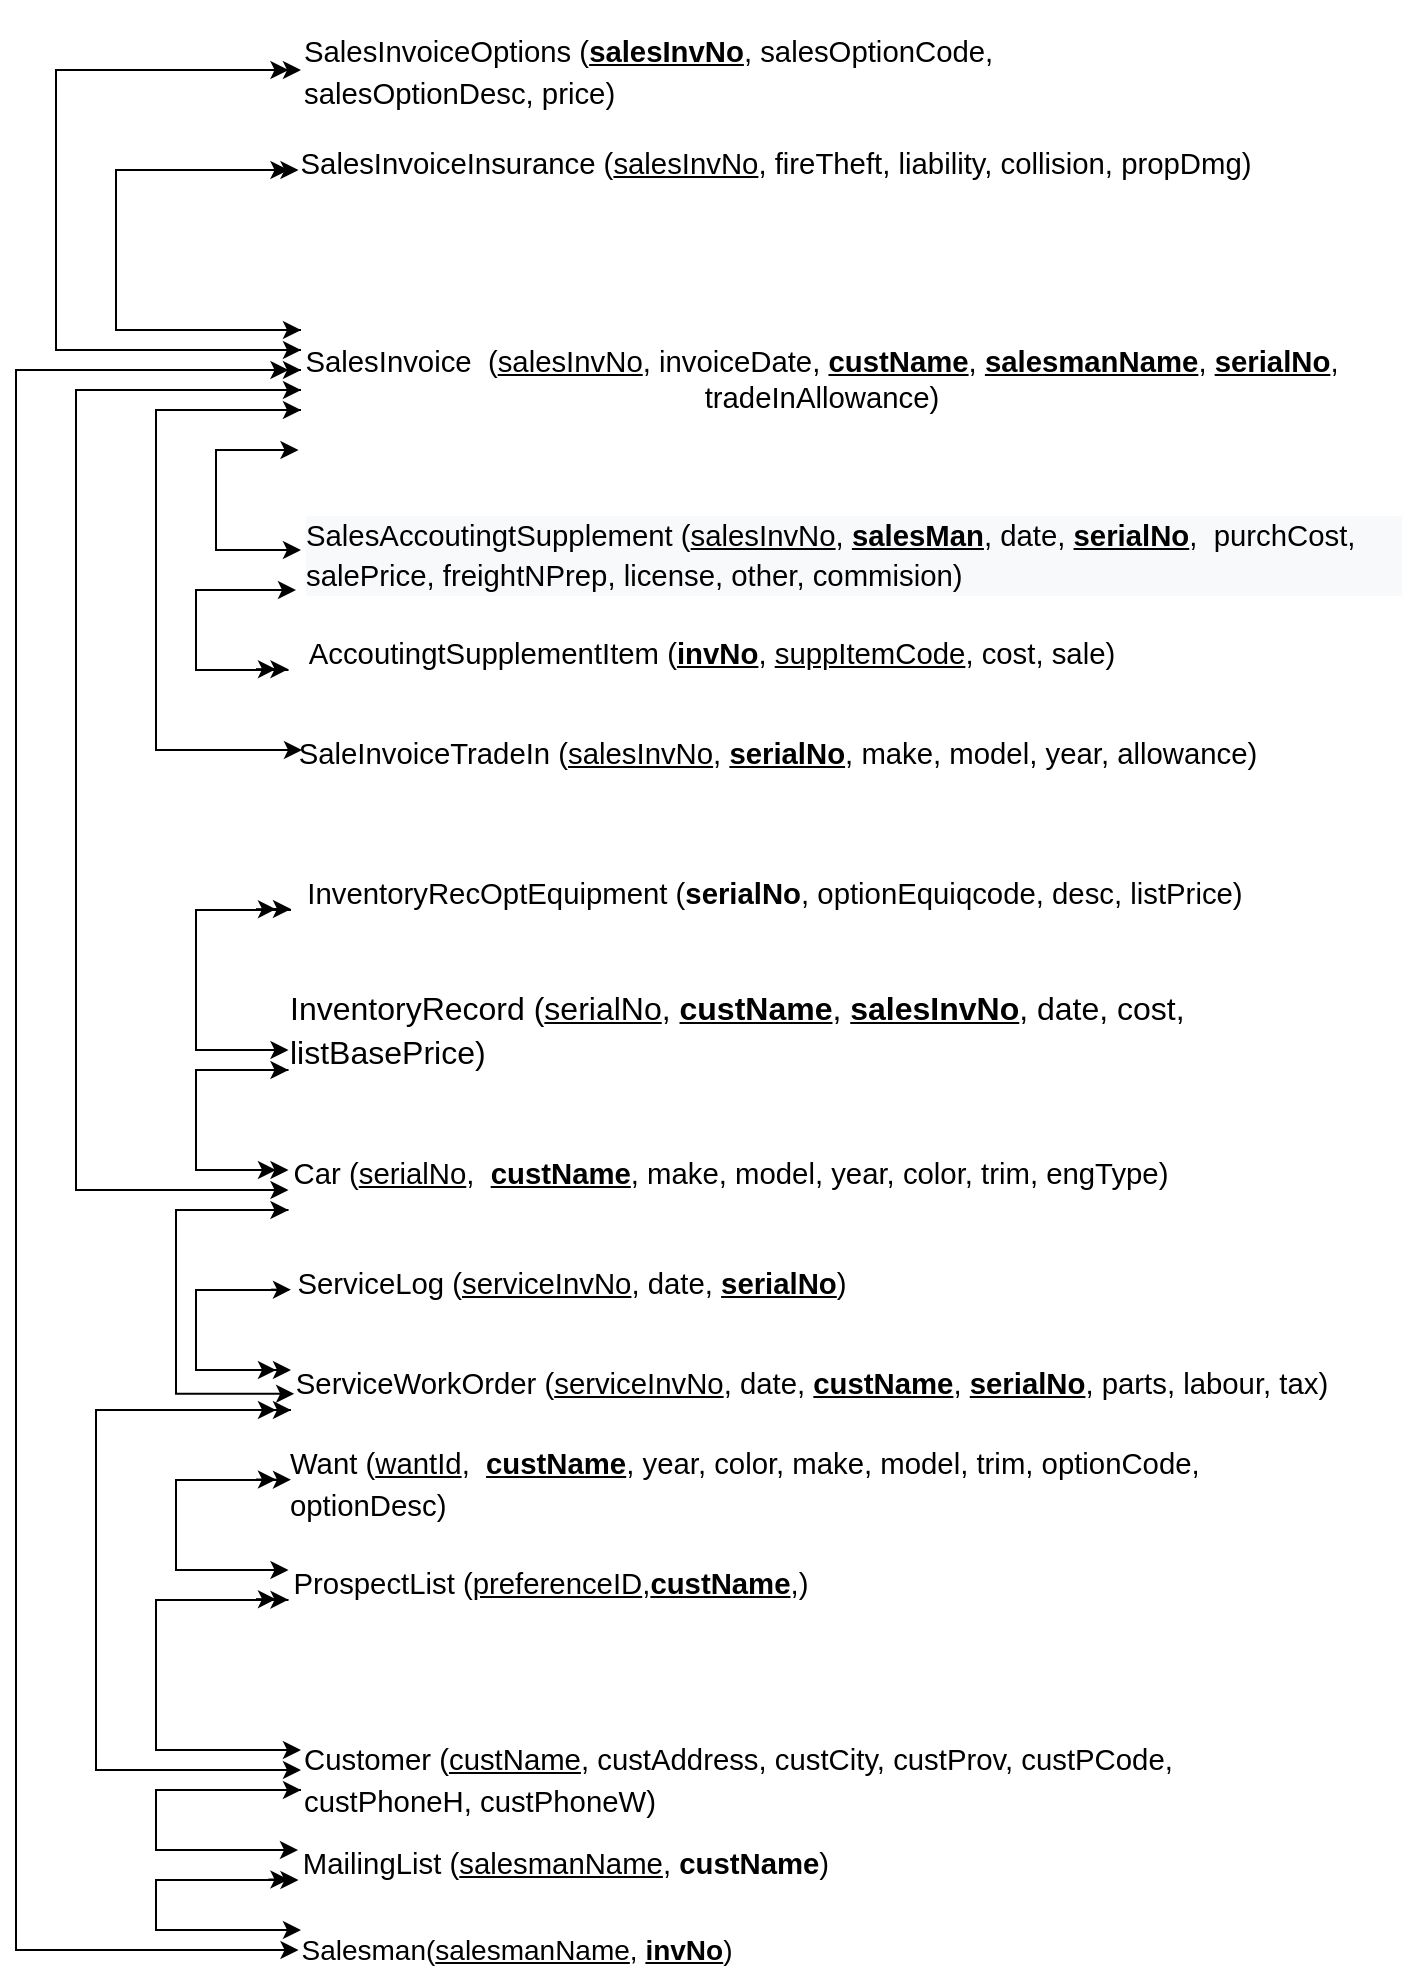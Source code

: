 <mxfile version="14.0.1" type="github">
  <diagram id="cpgGfN65SDcUuJHPmJmD" name="Page-1">
    <mxGraphModel dx="3454" dy="2891" grid="1" gridSize="10" guides="1" tooltips="1" connect="1" arrows="1" fold="1" page="1" pageScale="1" pageWidth="850" pageHeight="1100" math="0" shadow="0">
      <root>
        <mxCell id="0" />
        <mxCell id="1" parent="0" />
        <mxCell id="DtbDbrRALWj-mJ8N14jn-14" style="edgeStyle=orthogonalEdgeStyle;rounded=0;orthogonalLoop=1;jettySize=auto;html=1;entryX=0.003;entryY=0.397;entryDx=0;entryDy=0;entryPerimeter=0;" edge="1" parent="1" source="Bute2PtF-87hg-K_BfrG-1" target="uWfIgpHhgvvb1_PHxDeI-20">
          <mxGeometry relative="1" as="geometry">
            <mxPoint x="233" y="641" as="targetPoint" />
            <Array as="points">
              <mxPoint x="180" y="550" />
              <mxPoint x="180" y="642" />
            </Array>
          </mxGeometry>
        </mxCell>
        <mxCell id="Bute2PtF-87hg-K_BfrG-1" value="&lt;span id=&quot;docs-internal-guid-6ab7e09c-7fff-3b22-0e35-2b165f5e0c1f&quot;&gt;&lt;p dir=&quot;ltr&quot; style=&quot;line-height: 1.38 ; margin-top: 12pt ; margin-bottom: 12pt&quot;&gt;&lt;span style=&quot;font-size: 11pt ; font-family: &amp;#34;arial&amp;#34; ; background-color: transparent ; vertical-align: baseline&quot;&gt;Car (&lt;/span&gt;&lt;span style=&quot;font-size: 11pt ; font-family: &amp;#34;arial&amp;#34; ; background-color: transparent ; vertical-align: baseline&quot;&gt;&lt;u&gt;serialNo&lt;/u&gt;&lt;/span&gt;&lt;span style=&quot;font-size: 11pt ; font-family: &amp;#34;arial&amp;#34; ; background-color: transparent ; vertical-align: baseline&quot;&gt;,&amp;nbsp; &lt;b&gt;&lt;u&gt;custName&lt;/u&gt;&lt;/b&gt;, make, model, year, color, trim, engType)&lt;/span&gt;&lt;/p&gt;&lt;div&gt;&lt;span style=&quot;font-size: 11pt ; font-family: &amp;#34;arial&amp;#34; ; background-color: transparent ; vertical-align: baseline&quot;&gt;&lt;br&gt;&lt;/span&gt;&lt;/div&gt;&lt;/span&gt;" style="text;html=1;strokeColor=none;fillColor=none;align=center;verticalAlign=middle;whiteSpace=wrap;rounded=0;" parent="1" vertex="1">
          <mxGeometry x="236.25" y="520" width="442.5" height="40" as="geometry" />
        </mxCell>
        <mxCell id="Bute2PtF-87hg-K_BfrG-2" value="&lt;span id=&quot;docs-internal-guid-f85bfaa0-7fff-9a6b-ba9b-2f663f60cca4&quot; style=&quot;text-align: left ; font-size: 13px&quot;&gt;&lt;p dir=&quot;ltr&quot; style=&quot;line-height: 1.38 ; margin-top: 12pt ; margin-bottom: 12pt&quot;&gt;&lt;span style=&quot;font-size: 11pt ; font-family: &amp;#34;arial&amp;#34; ; background-color: transparent ; vertical-align: baseline&quot;&gt;MailingList (&lt;/span&gt;&lt;span style=&quot;font-size: 11pt ; font-family: &amp;#34;arial&amp;#34; ; background-color: transparent ; vertical-align: baseline&quot;&gt;&lt;u&gt;salesmanName&lt;/u&gt;&lt;/span&gt;&lt;span style=&quot;font-size: 11pt ; font-family: &amp;#34;arial&amp;#34; ; background-color: transparent ; vertical-align: baseline&quot;&gt;,&amp;nbsp;&lt;/span&gt;&lt;span style=&quot;font-size: 11pt ; font-family: &amp;#34;arial&amp;#34; ; background-color: transparent ; font-weight: 700 ; vertical-align: baseline&quot;&gt;custName&lt;/span&gt;&lt;span style=&quot;font-size: 11pt ; font-family: &amp;#34;arial&amp;#34; ; background-color: transparent ; vertical-align: baseline&quot;&gt;)&lt;/span&gt;&lt;/p&gt;&lt;div&gt;&lt;span style=&quot;font-size: 11pt ; font-family: &amp;#34;arial&amp;#34; ; background-color: transparent ; vertical-align: baseline&quot;&gt;&lt;br&gt;&lt;/span&gt;&lt;/div&gt;&lt;/span&gt;" style="text;html=1;strokeColor=none;fillColor=none;align=center;verticalAlign=middle;whiteSpace=wrap;rounded=0;" parent="1" vertex="1">
          <mxGeometry x="241.25" y="870" width="267.5" height="30" as="geometry" />
        </mxCell>
        <mxCell id="DtbDbrRALWj-mJ8N14jn-17" style="edgeStyle=orthogonalEdgeStyle;rounded=0;orthogonalLoop=1;jettySize=auto;html=1;" edge="1" parent="1" source="Bute2PtF-87hg-K_BfrG-6">
          <mxGeometry relative="1" as="geometry">
            <mxPoint x="241" y="870" as="targetPoint" />
            <mxPoint x="241" y="850" as="sourcePoint" />
            <Array as="points">
              <mxPoint x="170" y="840" />
              <mxPoint x="170" y="870" />
              <mxPoint x="241" y="870" />
            </Array>
          </mxGeometry>
        </mxCell>
        <mxCell id="Bute2PtF-87hg-K_BfrG-6" value="&lt;span id=&quot;docs-internal-guid-f85bfaa0-7fff-9a6b-ba9b-2f663f60cca4&quot; style=&quot;text-align: left ; font-size: 13px&quot;&gt;&lt;p dir=&quot;ltr&quot; style=&quot;line-height: 1.38 ; margin-top: 12pt ; margin-bottom: 12pt&quot;&gt;&lt;span style=&quot;font-size: 11pt ; font-family: &amp;#34;arial&amp;#34; ; background-color: transparent ; vertical-align: baseline&quot;&gt;Customer (&lt;/span&gt;&lt;span style=&quot;font-size: 11pt ; font-family: &amp;#34;arial&amp;#34; ; background-color: transparent ; vertical-align: baseline&quot;&gt;&lt;u&gt;custName&lt;/u&gt;&lt;/span&gt;&lt;span style=&quot;font-size: 11pt ; font-family: &amp;#34;arial&amp;#34; ; background-color: transparent ; vertical-align: baseline&quot;&gt;, custAddress, custCity, custProv, custPCode, custPhoneH, custPhoneW)&lt;/span&gt;&lt;/p&gt;&lt;span id=&quot;docs-internal-guid-f85bfaa0-7fff-9a6b-ba9b-2f663f60cca4&quot;&gt;&lt;/span&gt;&lt;/span&gt;" style="text;html=1;strokeColor=none;fillColor=none;align=center;verticalAlign=middle;whiteSpace=wrap;rounded=0;" parent="1" vertex="1">
          <mxGeometry x="242.5" y="820" width="465" height="30" as="geometry" />
        </mxCell>
        <mxCell id="DtbDbrRALWj-mJ8N14jn-18" style="edgeStyle=orthogonalEdgeStyle;rounded=0;orthogonalLoop=1;jettySize=auto;html=1;entryX=0;entryY=0;entryDx=0;entryDy=0;" edge="1" parent="1" source="Bute2PtF-87hg-K_BfrG-7" target="Bute2PtF-87hg-K_BfrG-6">
          <mxGeometry relative="1" as="geometry">
            <mxPoint x="236" y="820" as="targetPoint" />
            <Array as="points">
              <mxPoint x="170" y="745" />
              <mxPoint x="170" y="820" />
            </Array>
          </mxGeometry>
        </mxCell>
        <mxCell id="Bute2PtF-87hg-K_BfrG-7" value="&lt;span id=&quot;docs-internal-guid-f85bfaa0-7fff-9a6b-ba9b-2f663f60cca4&quot; style=&quot;text-align: left ; font-size: 13px&quot;&gt;&lt;p dir=&quot;ltr&quot; style=&quot;line-height: 1.38 ; margin-top: 12pt ; margin-bottom: 12pt&quot;&gt;&lt;span style=&quot;background-color: transparent ; font-size: 11pt ; font-family: &amp;#34;arial&amp;#34; ; vertical-align: baseline&quot;&gt;ProspectList (&lt;u&gt;preferenceID&lt;/u&gt;,&lt;/span&gt;&lt;span style=&quot;background-color: transparent ; font-size: 11pt ; font-family: &amp;#34;arial&amp;#34; ; vertical-align: baseline&quot;&gt;&lt;b&gt;&lt;u&gt;custName&lt;/u&gt;&lt;/b&gt;&lt;/span&gt;&lt;span style=&quot;background-color: transparent ; font-size: 11pt ; font-family: &amp;#34;arial&amp;#34; ; vertical-align: baseline&quot;&gt;,&lt;/span&gt;&lt;span style=&quot;background-color: transparent ; font-size: 11pt ; font-family: &amp;#34;arial&amp;#34; ; vertical-align: baseline&quot;&gt;)&lt;/span&gt;&lt;br&gt;&lt;/p&gt;&lt;div&gt;&lt;span style=&quot;background-color: transparent ; font-size: 11pt ; font-family: &amp;#34;arial&amp;#34; ; vertical-align: baseline&quot;&gt;&lt;br&gt;&lt;/span&gt;&lt;/div&gt;&lt;/span&gt;" style="text;html=1;strokeColor=none;fillColor=none;align=center;verticalAlign=middle;whiteSpace=wrap;rounded=0;" parent="1" vertex="1">
          <mxGeometry x="236.25" y="730" width="262.5" height="30" as="geometry" />
        </mxCell>
        <mxCell id="DtbDbrRALWj-mJ8N14jn-12" style="edgeStyle=orthogonalEdgeStyle;rounded=0;orthogonalLoop=1;jettySize=auto;html=1;entryX=0;entryY=0.25;entryDx=0;entryDy=0;" edge="1" parent="1" source="Bute2PtF-87hg-K_BfrG-17" target="Bute2PtF-87hg-K_BfrG-1">
          <mxGeometry relative="1" as="geometry">
            <mxPoint x="190" y="530" as="targetPoint" />
            <Array as="points">
              <mxPoint x="190" y="480" />
              <mxPoint x="190" y="530" />
            </Array>
          </mxGeometry>
        </mxCell>
        <mxCell id="Bute2PtF-87hg-K_BfrG-17" value="&lt;span id=&quot;docs-internal-guid-f85bfaa0-7fff-9a6b-ba9b-2f663f60cca4&quot; style=&quot;text-align: left ; font-size: 16px&quot;&gt;&lt;p dir=&quot;ltr&quot; style=&quot;line-height: 1.38 ; margin-top: 12pt ; margin-bottom: 12pt&quot;&gt;&lt;span style=&quot;font-family: &amp;#34;arial&amp;#34; ; background-color: transparent ; vertical-align: baseline&quot;&gt;InventoryRecord (&lt;/span&gt;&lt;span style=&quot;font-family: &amp;#34;arial&amp;#34; ; background-color: transparent ; vertical-align: baseline&quot;&gt;&lt;u&gt;serialNo&lt;/u&gt;&lt;/span&gt;&lt;span style=&quot;font-family: &amp;#34;arial&amp;#34; ; background-color: transparent ; vertical-align: baseline&quot;&gt;,&amp;nbsp;&lt;/span&gt;&lt;span style=&quot;font-family: &amp;#34;arial&amp;#34; ; background-color: transparent ; vertical-align: baseline&quot;&gt;&lt;u&gt;&lt;b&gt;custName&lt;/b&gt;&lt;/u&gt;&lt;/span&gt;&lt;span style=&quot;font-family: &amp;#34;arial&amp;#34; ; background-color: transparent ; vertical-align: baseline&quot;&gt;,&amp;nbsp;&lt;/span&gt;&lt;span style=&quot;font-family: &amp;#34;arial&amp;#34; ; background-color: transparent ; vertical-align: baseline&quot;&gt;&lt;u&gt;&lt;b&gt;salesInvNo&lt;/b&gt;&lt;/u&gt;&lt;/span&gt;&lt;span style=&quot;font-family: &amp;#34;arial&amp;#34; ; background-color: transparent ; vertical-align: baseline&quot;&gt;, date, cost, listBasePrice)&lt;/span&gt;&lt;/p&gt;&lt;div&gt;&lt;span style=&quot;font-family: &amp;#34;arial&amp;#34; ; background-color: transparent ; vertical-align: baseline&quot;&gt;&lt;br&gt;&lt;/span&gt;&lt;/div&gt;&lt;/span&gt;" style="text;html=1;strokeColor=none;fillColor=none;align=center;verticalAlign=middle;whiteSpace=wrap;rounded=0;" parent="1" vertex="1">
          <mxGeometry x="236.25" y="450" width="470" height="40" as="geometry" />
        </mxCell>
        <mxCell id="Bute2PtF-87hg-K_BfrG-19" value="&lt;span id=&quot;docs-internal-guid-f85bfaa0-7fff-9a6b-ba9b-2f663f60cca4&quot; style=&quot;text-align: left ; font-size: 13px&quot;&gt;&lt;p dir=&quot;ltr&quot; style=&quot;line-height: 1.38 ; margin-top: 12pt ; margin-bottom: 12pt&quot;&gt;&lt;span style=&quot;font-size: 11pt ; font-family: &amp;#34;arial&amp;#34; ; background-color: transparent ; vertical-align: baseline&quot;&gt;SalesInvoiceOptions (&lt;/span&gt;&lt;span style=&quot;font-size: 11pt ; font-family: &amp;#34;arial&amp;#34; ; background-color: transparent ; vertical-align: baseline&quot;&gt;&lt;b&gt;&lt;u&gt;salesInvNo&lt;/u&gt;&lt;/b&gt;&lt;/span&gt;&lt;span style=&quot;font-size: 11pt ; font-family: &amp;#34;arial&amp;#34; ; background-color: transparent ; vertical-align: baseline&quot;&gt;, salesOptionCode, salesOptionDesc, price)&lt;/span&gt;&lt;/p&gt;&lt;div&gt;&lt;span style=&quot;font-size: 11pt ; font-family: &amp;#34;arial&amp;#34; ; background-color: transparent ; vertical-align: baseline&quot;&gt;&lt;br&gt;&lt;/span&gt;&lt;/div&gt;&lt;/span&gt;" style="text;html=1;strokeColor=none;fillColor=none;align=center;verticalAlign=middle;whiteSpace=wrap;rounded=0;" parent="1" vertex="1">
          <mxGeometry x="242.5" y="-30" width="347.5" height="40" as="geometry" />
        </mxCell>
        <mxCell id="DtbDbrRALWj-mJ8N14jn-15" style="edgeStyle=orthogonalEdgeStyle;rounded=0;orthogonalLoop=1;jettySize=auto;html=1;entryX=0;entryY=0;entryDx=0;entryDy=0;" edge="1" parent="1" source="uWfIgpHhgvvb1_PHxDeI-2" target="uWfIgpHhgvvb1_PHxDeI-20">
          <mxGeometry relative="1" as="geometry">
            <mxPoint x="230" y="630" as="targetPoint" />
            <Array as="points">
              <mxPoint x="190" y="590" />
              <mxPoint x="190" y="630" />
            </Array>
          </mxGeometry>
        </mxCell>
        <mxCell id="uWfIgpHhgvvb1_PHxDeI-2" value="&lt;span id=&quot;docs-internal-guid-f85bfaa0-7fff-9a6b-ba9b-2f663f60cca4&quot; style=&quot;text-align: left ; font-size: 13px&quot;&gt;&lt;p dir=&quot;ltr&quot; style=&quot;line-height: 1.38 ; margin-top: 12pt ; margin-bottom: 12pt&quot;&gt;&lt;span style=&quot;background-color: transparent ; font-size: 11pt ; font-family: &amp;#34;arial&amp;#34; ; vertical-align: baseline&quot;&gt;ServiceLog (&lt;/span&gt;&lt;span style=&quot;background-color: transparent ; font-size: 11pt ; font-family: &amp;#34;arial&amp;#34; ; vertical-align: baseline&quot;&gt;&lt;u&gt;serviceInvNo&lt;/u&gt;&lt;/span&gt;&lt;span style=&quot;background-color: transparent ; font-size: 11pt ; font-family: &amp;#34;arial&amp;#34; ; vertical-align: baseline&quot;&gt;, date,&amp;nbsp;&lt;/span&gt;&lt;span style=&quot;background-color: transparent ; font-size: 11pt ; font-family: &amp;#34;arial&amp;#34; ; font-weight: 700 ; vertical-align: baseline&quot;&gt;&lt;u&gt;serialNo&lt;/u&gt;&lt;/span&gt;&lt;span style=&quot;background-color: transparent ; font-size: 11pt ; font-family: &amp;#34;arial&amp;#34; ; vertical-align: baseline&quot;&gt;)&lt;/span&gt;&lt;/p&gt;&lt;div&gt;&lt;span style=&quot;background-color: transparent ; font-size: 11pt ; font-family: &amp;#34;arial&amp;#34; ; vertical-align: baseline&quot;&gt;&lt;br&gt;&lt;/span&gt;&lt;/div&gt;&lt;/span&gt;" style="text;html=1;strokeColor=none;fillColor=none;align=center;verticalAlign=middle;whiteSpace=wrap;rounded=0;" parent="1" vertex="1">
          <mxGeometry x="236.25" y="580" width="283.75" height="30" as="geometry" />
        </mxCell>
        <mxCell id="uWfIgpHhgvvb1_PHxDeI-5" value="&lt;span id=&quot;docs-internal-guid-f85bfaa0-7fff-9a6b-ba9b-2f663f60cca4&quot; style=&quot;text-align: left ; font-size: 13px&quot;&gt;&lt;p dir=&quot;ltr&quot; style=&quot;line-height: 1.38 ; margin-top: 12pt ; margin-bottom: 12pt&quot;&gt;&lt;span style=&quot;font-size: 11pt ; font-family: &amp;#34;arial&amp;#34; ; background-color: transparent ; vertical-align: baseline&quot;&gt;SalesInvoiceInsurance (&lt;/span&gt;&lt;span style=&quot;font-size: 11pt ; font-family: &amp;#34;arial&amp;#34; ; background-color: transparent ; vertical-align: baseline&quot;&gt;&lt;u&gt;salesInvNo&lt;/u&gt;&lt;/span&gt;&lt;span style=&quot;font-size: 11pt ; font-family: &amp;#34;arial&amp;#34; ; background-color: transparent ; vertical-align: baseline&quot;&gt;, fireTheft, liability, collision, propDmg)&lt;/span&gt;&lt;/p&gt;&lt;div&gt;&lt;span style=&quot;font-size: 11pt ; font-family: &amp;#34;arial&amp;#34; ; background-color: transparent ; vertical-align: baseline&quot;&gt;&lt;br&gt;&lt;/span&gt;&lt;/div&gt;&lt;/span&gt;" style="text;html=1;strokeColor=none;fillColor=none;align=center;verticalAlign=middle;whiteSpace=wrap;rounded=0;" parent="1" vertex="1">
          <mxGeometry x="241.25" y="20" width="477.5" height="30" as="geometry" />
        </mxCell>
        <mxCell id="uWfIgpHhgvvb1_PHxDeI-8" value="&lt;span id=&quot;docs-internal-guid-f85bfaa0-7fff-9a6b-ba9b-2f663f60cca4&quot; style=&quot;text-align: left ; font-size: 13px&quot;&gt;&lt;p dir=&quot;ltr&quot; style=&quot;line-height: 1.38 ; margin-top: 12pt ; margin-bottom: 12pt&quot;&gt;&lt;span style=&quot;font-size: 11pt ; font-family: &amp;#34;arial&amp;#34; ; background-color: transparent ; vertical-align: baseline&quot;&gt;SaleInvoiceTradeIn (&lt;/span&gt;&lt;span style=&quot;font-size: 11pt ; font-family: &amp;#34;arial&amp;#34; ; background-color: transparent ; vertical-align: baseline&quot;&gt;&lt;u&gt;salesInvNo&lt;/u&gt;&lt;/span&gt;&lt;span style=&quot;font-size: 11pt ; font-family: &amp;#34;arial&amp;#34; ; background-color: transparent ; vertical-align: baseline&quot;&gt;,&amp;nbsp;&lt;/span&gt;&lt;span style=&quot;font-size: 11pt ; font-family: &amp;#34;arial&amp;#34; ; background-color: transparent ; font-weight: 700 ; vertical-align: baseline&quot;&gt;&lt;u&gt;serialNo&lt;/u&gt;&lt;/span&gt;&lt;span style=&quot;font-size: 11pt ; font-family: &amp;#34;arial&amp;#34; ; background-color: transparent ; vertical-align: baseline&quot;&gt;, make, model, year, allowance)&lt;/span&gt;&lt;/p&gt;&lt;div&gt;&lt;span style=&quot;font-size: 11pt ; font-family: &amp;#34;arial&amp;#34; ; background-color: transparent ; vertical-align: baseline&quot;&gt;&lt;br&gt;&lt;/span&gt;&lt;/div&gt;&lt;/span&gt;" style="text;html=1;strokeColor=none;fillColor=none;align=center;verticalAlign=middle;whiteSpace=wrap;rounded=0;" parent="1" vertex="1">
          <mxGeometry x="236.25" y="310" width="490" height="40" as="geometry" />
        </mxCell>
        <mxCell id="uWfIgpHhgvvb1_PHxDeI-11" value="&lt;span id=&quot;docs-internal-guid-f85bfaa0-7fff-9a6b-ba9b-2f663f60cca4&quot; style=&quot;text-align: left ; font-size: 13px&quot;&gt;&lt;p dir=&quot;ltr&quot; style=&quot;line-height: 1.38 ; margin-top: 12pt ; margin-bottom: 12pt&quot;&gt;&lt;br&gt;&lt;/p&gt;&lt;/span&gt;" style="text;html=1;strokeColor=none;fillColor=none;align=center;verticalAlign=middle;whiteSpace=wrap;rounded=0;" parent="1" vertex="1">
          <mxGeometry x="250" y="300" width="495" height="40" as="geometry" />
        </mxCell>
        <mxCell id="DtbDbrRALWj-mJ8N14jn-3" style="edgeStyle=orthogonalEdgeStyle;rounded=0;orthogonalLoop=1;jettySize=auto;html=1;entryX=0;entryY=0.25;entryDx=0;entryDy=0;" edge="1" parent="1" source="uWfIgpHhgvvb1_PHxDeI-15" target="Bute2PtF-87hg-K_BfrG-19">
          <mxGeometry relative="1" as="geometry">
            <mxPoint x="140.0" y="40" as="targetPoint" />
            <Array as="points">
              <mxPoint x="120" y="120" />
              <mxPoint x="120" y="-20" />
            </Array>
          </mxGeometry>
        </mxCell>
        <mxCell id="DtbDbrRALWj-mJ8N14jn-4" style="edgeStyle=orthogonalEdgeStyle;rounded=0;orthogonalLoop=1;jettySize=auto;html=1;" edge="1" parent="1" source="uWfIgpHhgvvb1_PHxDeI-15" target="uWfIgpHhgvvb1_PHxDeI-5">
          <mxGeometry relative="1" as="geometry">
            <mxPoint x="230" y="30" as="targetPoint" />
            <Array as="points">
              <mxPoint x="150" y="110" />
              <mxPoint x="150" y="30" />
            </Array>
          </mxGeometry>
        </mxCell>
        <mxCell id="DtbDbrRALWj-mJ8N14jn-7" style="edgeStyle=orthogonalEdgeStyle;rounded=0;orthogonalLoop=1;jettySize=auto;html=1;" edge="1" parent="1" source="uWfIgpHhgvvb1_PHxDeI-15">
          <mxGeometry relative="1" as="geometry">
            <mxPoint x="243" y="320" as="targetPoint" />
            <Array as="points">
              <mxPoint x="170" y="150" />
              <mxPoint x="170" y="320" />
            </Array>
          </mxGeometry>
        </mxCell>
        <mxCell id="DtbDbrRALWj-mJ8N14jn-8" style="edgeStyle=orthogonalEdgeStyle;rounded=0;orthogonalLoop=1;jettySize=auto;html=1;entryX=0;entryY=0.5;entryDx=0;entryDy=0;" edge="1" parent="1" source="uWfIgpHhgvvb1_PHxDeI-15" target="DtbDbrRALWj-mJ8N14jn-1">
          <mxGeometry relative="1" as="geometry">
            <mxPoint x="120" y="933.333" as="targetPoint" />
            <Array as="points">
              <mxPoint x="100" y="130" />
              <mxPoint x="100" y="920" />
            </Array>
          </mxGeometry>
        </mxCell>
        <mxCell id="DtbDbrRALWj-mJ8N14jn-13" style="edgeStyle=orthogonalEdgeStyle;rounded=0;orthogonalLoop=1;jettySize=auto;html=1;entryX=0;entryY=0.5;entryDx=0;entryDy=0;" edge="1" parent="1" source="uWfIgpHhgvvb1_PHxDeI-15" target="Bute2PtF-87hg-K_BfrG-1">
          <mxGeometry relative="1" as="geometry">
            <mxPoint x="230" y="540" as="targetPoint" />
            <Array as="points">
              <mxPoint x="130" y="140" />
              <mxPoint x="130" y="540" />
            </Array>
          </mxGeometry>
        </mxCell>
        <mxCell id="DtbDbrRALWj-mJ8N14jn-30" style="edgeStyle=orthogonalEdgeStyle;rounded=0;orthogonalLoop=1;jettySize=auto;html=1;entryX=0;entryY=1;entryDx=0;entryDy=0;" edge="1" parent="1" target="DtbDbrRALWj-mJ8N14jn-27">
          <mxGeometry relative="1" as="geometry">
            <mxPoint x="210" y="220.0" as="targetPoint" />
            <mxPoint x="240" y="170" as="sourcePoint" />
            <Array as="points">
              <mxPoint x="200" y="170" />
              <mxPoint x="200" y="220" />
            </Array>
          </mxGeometry>
        </mxCell>
        <mxCell id="uWfIgpHhgvvb1_PHxDeI-15" value="&lt;span style=&quot;text-align: left ; background-color: transparent ; font-size: 11pt ; font-family: &amp;#34;arial&amp;#34; ; vertical-align: baseline&quot;&gt;SalesInvoice&amp;nbsp; (&lt;/span&gt;&lt;span style=&quot;text-align: left ; background-color: transparent ; font-size: 11pt ; font-family: &amp;#34;arial&amp;#34; ; vertical-align: baseline&quot;&gt;&lt;u&gt;salesInvNo&lt;/u&gt;&lt;/span&gt;&lt;span style=&quot;text-align: left ; background-color: transparent ; font-size: 11pt ; font-family: &amp;#34;arial&amp;#34; ; vertical-align: baseline&quot;&gt;, invoiceDate,&amp;nbsp;&lt;/span&gt;&lt;span style=&quot;text-align: left ; background-color: transparent ; font-size: 11pt ; font-family: &amp;#34;arial&amp;#34; ; font-weight: 700 ; vertical-align: baseline&quot;&gt;&lt;u&gt;custName&lt;/u&gt;&lt;/span&gt;&lt;span style=&quot;text-align: left ; background-color: transparent ; font-size: 11pt ; font-family: &amp;#34;arial&amp;#34; ; vertical-align: baseline&quot;&gt;,&amp;nbsp;&lt;/span&gt;&lt;span style=&quot;text-align: left ; background-color: transparent ; font-size: 11pt ; font-family: &amp;#34;arial&amp;#34; ; font-weight: 700 ; vertical-align: baseline&quot;&gt;&lt;u&gt;salesmanName&lt;/u&gt;&lt;/span&gt;&lt;span style=&quot;text-align: left ; background-color: transparent ; font-size: 11pt ; font-family: &amp;#34;arial&amp;#34; ; vertical-align: baseline&quot;&gt;,&amp;nbsp;&lt;/span&gt;&lt;span style=&quot;text-align: left ; background-color: transparent ; font-size: 11pt ; font-family: &amp;#34;arial&amp;#34; ; font-weight: 700 ; vertical-align: baseline&quot;&gt;&lt;u&gt;serialNo&lt;/u&gt;&lt;/span&gt;&lt;span style=&quot;text-align: left ; background-color: transparent ; font-size: 11pt ; font-family: &amp;#34;arial&amp;#34; ; vertical-align: baseline&quot;&gt;, tradeInAllowance)&lt;/span&gt;" style="text;html=1;strokeColor=none;fillColor=none;align=center;verticalAlign=middle;whiteSpace=wrap;rounded=0;" parent="1" vertex="1">
          <mxGeometry x="242.5" y="110" width="520" height="50" as="geometry" />
        </mxCell>
        <mxCell id="DtbDbrRALWj-mJ8N14jn-16" style="edgeStyle=orthogonalEdgeStyle;rounded=0;orthogonalLoop=1;jettySize=auto;html=1;" edge="1" parent="1" source="uWfIgpHhgvvb1_PHxDeI-20" target="Bute2PtF-87hg-K_BfrG-6">
          <mxGeometry relative="1" as="geometry">
            <mxPoint x="150" y="830" as="targetPoint" />
            <Array as="points">
              <mxPoint x="140" y="650" />
              <mxPoint x="140" y="830" />
            </Array>
          </mxGeometry>
        </mxCell>
        <mxCell id="uWfIgpHhgvvb1_PHxDeI-20" value="&lt;span id=&quot;docs-internal-guid-f85bfaa0-7fff-9a6b-ba9b-2f663f60cca4&quot; style=&quot;text-align: left ; font-size: 13px&quot;&gt;&lt;p dir=&quot;ltr&quot; style=&quot;line-height: 1.38 ; margin-top: 12pt ; margin-bottom: 12pt&quot;&gt;&lt;span style=&quot;font-size: 11pt ; font-family: &amp;#34;arial&amp;#34; ; background-color: transparent ; vertical-align: baseline&quot;&gt;ServiceWorkOrder (&lt;/span&gt;&lt;span style=&quot;font-size: 11pt ; font-family: &amp;#34;arial&amp;#34; ; background-color: transparent ; vertical-align: baseline&quot;&gt;&lt;u&gt;serviceInvNo&lt;/u&gt;&lt;/span&gt;&lt;span style=&quot;font-size: 11pt ; font-family: &amp;#34;arial&amp;#34; ; background-color: transparent ; vertical-align: baseline&quot;&gt;, date,&amp;nbsp;&lt;/span&gt;&lt;span style=&quot;font-size: 11pt ; font-family: &amp;#34;arial&amp;#34; ; background-color: transparent ; font-weight: 700 ; vertical-align: baseline&quot;&gt;&lt;u&gt;custName&lt;/u&gt;&lt;/span&gt;&lt;span style=&quot;font-size: 11pt ; font-family: &amp;#34;arial&amp;#34; ; background-color: transparent ; vertical-align: baseline&quot;&gt;,&amp;nbsp;&lt;/span&gt;&lt;span style=&quot;font-size: 11pt ; font-family: &amp;#34;arial&amp;#34; ; background-color: transparent ; font-weight: 700 ; vertical-align: baseline&quot;&gt;&lt;u&gt;serialNo&lt;/u&gt;&lt;/span&gt;&lt;span style=&quot;font-size: 11pt ; font-family: &amp;#34;arial&amp;#34; ; background-color: transparent ; vertical-align: baseline&quot;&gt;, parts, labour, tax)&lt;/span&gt;&lt;/p&gt;&lt;div&gt;&lt;span style=&quot;font-size: 11pt ; font-family: &amp;#34;arial&amp;#34; ; background-color: transparent ; vertical-align: baseline&quot;&gt;&lt;br&gt;&lt;/span&gt;&lt;/div&gt;&lt;/span&gt;" style="text;html=1;strokeColor=none;fillColor=none;align=center;verticalAlign=middle;whiteSpace=wrap;rounded=0;" parent="1" vertex="1">
          <mxGeometry x="237.5" y="630" width="520" height="30" as="geometry" />
        </mxCell>
        <mxCell id="DtbDbrRALWj-mJ8N14jn-19" style="edgeStyle=orthogonalEdgeStyle;rounded=0;orthogonalLoop=1;jettySize=auto;html=1;entryX=0;entryY=0;entryDx=0;entryDy=0;" edge="1" parent="1" source="uWfIgpHhgvvb1_PHxDeI-48" target="Bute2PtF-87hg-K_BfrG-7">
          <mxGeometry relative="1" as="geometry">
            <mxPoint x="190" y="740" as="targetPoint" />
            <Array as="points">
              <mxPoint x="180" y="685" />
              <mxPoint x="180" y="730" />
            </Array>
          </mxGeometry>
        </mxCell>
        <mxCell id="uWfIgpHhgvvb1_PHxDeI-48" value="&lt;span id=&quot;docs-internal-guid-f85bfaa0-7fff-9a6b-ba9b-2f663f60cca4&quot; style=&quot;text-align: left ; font-size: 13px&quot;&gt;&lt;p dir=&quot;ltr&quot; style=&quot;line-height: 1.38 ; margin-top: 12pt ; margin-bottom: 12pt&quot;&gt;&lt;span style=&quot;font-size: 11pt ; font-family: &amp;#34;arial&amp;#34; ; background-color: transparent ; vertical-align: baseline&quot;&gt;Want (&lt;u&gt;wantId&lt;/u&gt;&lt;/span&gt;&lt;span style=&quot;font-size: 11pt ; font-family: &amp;#34;arial&amp;#34; ; background-color: transparent ; vertical-align: baseline&quot;&gt;,&amp;nbsp; &lt;u&gt;&lt;b&gt;custName&lt;/b&gt;&lt;/u&gt;, year, color, make, model, trim, optionCode, optionDesc)&lt;/span&gt;&lt;/p&gt;&lt;div&gt;&lt;br&gt;&lt;/div&gt;&lt;/span&gt;" style="text;html=1;strokeColor=none;fillColor=none;align=center;verticalAlign=middle;whiteSpace=wrap;rounded=0;" parent="1" vertex="1">
          <mxGeometry x="236.25" y="680" width="462.5" height="30" as="geometry" />
        </mxCell>
        <mxCell id="DtbDbrRALWj-mJ8N14jn-41" style="edgeStyle=orthogonalEdgeStyle;rounded=0;orthogonalLoop=1;jettySize=auto;html=1;" edge="1" parent="1" source="eNYuHUuUJ5BOVfInrnfF-1">
          <mxGeometry relative="1" as="geometry">
            <mxPoint x="240" y="240" as="targetPoint" />
            <Array as="points">
              <mxPoint x="190" y="280" />
              <mxPoint x="190" y="240" />
            </Array>
          </mxGeometry>
        </mxCell>
        <mxCell id="eNYuHUuUJ5BOVfInrnfF-1" value="&lt;span id=&quot;docs-internal-guid-f85bfaa0-7fff-9a6b-ba9b-2f663f60cca4&quot; style=&quot;text-align: left ; font-size: 13px&quot;&gt;&lt;p dir=&quot;ltr&quot; style=&quot;line-height: 1.38 ; margin-top: 12pt ; margin-bottom: 12pt&quot;&gt;&lt;span style=&quot;font-size: 11pt ; font-family: &amp;#34;arial&amp;#34; ; background-color: transparent ; vertical-align: baseline&quot;&gt;AccoutingtSupplementItem (&lt;u&gt;&lt;b&gt;invNo&lt;/b&gt;&lt;/u&gt;, &lt;u&gt;suppItemCode&lt;/u&gt;, cost, sale&lt;/span&gt;&lt;span style=&quot;font-size: 11pt ; font-family: &amp;#34;arial&amp;#34; ; background-color: transparent ; vertical-align: baseline&quot;&gt;)&lt;/span&gt;&lt;/p&gt;&lt;div&gt;&lt;span style=&quot;font-size: 11pt ; font-family: &amp;#34;arial&amp;#34; ; background-color: transparent ; vertical-align: baseline&quot;&gt;&lt;br&gt;&lt;/span&gt;&lt;/div&gt;&lt;/span&gt;" style="text;html=1;strokeColor=none;fillColor=none;align=center;verticalAlign=middle;whiteSpace=wrap;rounded=0;" parent="1" vertex="1">
          <mxGeometry x="236.25" y="270" width="423.75" height="20" as="geometry" />
        </mxCell>
        <mxCell id="DtbDbrRALWj-mJ8N14jn-11" style="edgeStyle=orthogonalEdgeStyle;rounded=0;orthogonalLoop=1;jettySize=auto;html=1;entryX=0;entryY=0.5;entryDx=0;entryDy=0;" edge="1" parent="1" source="eNYuHUuUJ5BOVfInrnfF-2" target="Bute2PtF-87hg-K_BfrG-17">
          <mxGeometry relative="1" as="geometry">
            <mxPoint x="200" y="470" as="targetPoint" />
            <Array as="points">
              <mxPoint x="190" y="400" />
              <mxPoint x="190" y="470" />
            </Array>
          </mxGeometry>
        </mxCell>
        <mxCell id="eNYuHUuUJ5BOVfInrnfF-2" value="&lt;span id=&quot;docs-internal-guid-f85bfaa0-7fff-9a6b-ba9b-2f663f60cca4&quot; style=&quot;text-align: left ; font-size: 14.667px&quot;&gt;&lt;p dir=&quot;ltr&quot; style=&quot;line-height: 1.38 ; margin-top: 12pt ; margin-bottom: 12pt&quot;&gt;&lt;font face=&quot;arial&quot;&gt;InventoryRecOptEquipment&lt;/font&gt;&lt;span style=&quot;background-color: transparent ; text-align: center ; font-size: 11pt ; font-family: &amp;#34;arial&amp;#34; ; vertical-align: baseline&quot;&gt;&amp;nbsp;(&lt;/span&gt;&lt;span style=&quot;background-color: transparent ; text-align: center ; font-size: 11pt ; font-family: &amp;#34;arial&amp;#34; ; font-weight: 700 ; vertical-align: baseline&quot;&gt;serialNo&lt;/span&gt;&lt;span style=&quot;background-color: transparent ; text-align: center ; font-size: 11pt ; font-family: &amp;#34;arial&amp;#34; ; vertical-align: baseline&quot;&gt;, &lt;/span&gt;&lt;span style=&quot;background-color: transparent ; text-align: center ; font-size: 11pt ; font-family: &amp;#34;arial&amp;#34; ; vertical-align: baseline&quot;&gt;optionEquiqcode&lt;/span&gt;&lt;span style=&quot;background-color: transparent ; text-align: center ; font-size: 11pt ; font-family: &amp;#34;arial&amp;#34; ; vertical-align: baseline&quot;&gt;, desc, listPrice)&lt;/span&gt;&lt;/p&gt;&lt;div&gt;&lt;span style=&quot;background-color: transparent ; text-align: center ; font-size: 11pt ; font-family: &amp;#34;arial&amp;#34; ; vertical-align: baseline&quot;&gt;&lt;br&gt;&lt;/span&gt;&lt;/div&gt;&lt;/span&gt;" style="text;html=1;strokeColor=none;fillColor=none;align=center;verticalAlign=middle;whiteSpace=wrap;rounded=0;" parent="1" vertex="1">
          <mxGeometry x="237.5" y="380" width="482.5" height="40" as="geometry" />
        </mxCell>
        <mxCell id="DtbDbrRALWj-mJ8N14jn-54" style="edgeStyle=orthogonalEdgeStyle;rounded=0;orthogonalLoop=1;jettySize=auto;html=1;entryX=0;entryY=0.5;entryDx=0;entryDy=0;" edge="1" parent="1" source="DtbDbrRALWj-mJ8N14jn-1" target="Bute2PtF-87hg-K_BfrG-2">
          <mxGeometry relative="1" as="geometry">
            <mxPoint x="190" y="890" as="targetPoint" />
            <Array as="points">
              <mxPoint x="170" y="910" />
              <mxPoint x="170" y="885" />
            </Array>
          </mxGeometry>
        </mxCell>
        <mxCell id="DtbDbrRALWj-mJ8N14jn-1" value="&lt;font style=&quot;font-size: 14px&quot;&gt;Salesman(&lt;u&gt;salesmanName&lt;/u&gt;, &lt;u&gt;&lt;b&gt;invNo&lt;/b&gt;&lt;/u&gt;)&lt;/font&gt;" style="text;html=1;strokeColor=none;fillColor=none;align=center;verticalAlign=middle;whiteSpace=wrap;rounded=0;" vertex="1" parent="1">
          <mxGeometry x="241.25" y="910" width="218.75" height="20" as="geometry" />
        </mxCell>
        <mxCell id="DtbDbrRALWj-mJ8N14jn-20" value="" style="endArrow=classic;html=1;" edge="1" parent="1">
          <mxGeometry width="50" height="50" relative="1" as="geometry">
            <mxPoint x="232.5" y="110" as="sourcePoint" />
            <mxPoint x="242.5" y="110" as="targetPoint" />
          </mxGeometry>
        </mxCell>
        <mxCell id="DtbDbrRALWj-mJ8N14jn-21" value="" style="endArrow=classic;html=1;" edge="1" parent="1">
          <mxGeometry width="50" height="50" relative="1" as="geometry">
            <mxPoint x="232.5" y="140" as="sourcePoint" />
            <mxPoint x="242.5" y="140" as="targetPoint" />
          </mxGeometry>
        </mxCell>
        <mxCell id="DtbDbrRALWj-mJ8N14jn-22" value="" style="endArrow=classic;html=1;" edge="1" parent="1">
          <mxGeometry width="50" height="50" relative="1" as="geometry">
            <mxPoint x="232.5" y="150" as="sourcePoint" />
            <mxPoint x="242.5" y="150" as="targetPoint" />
          </mxGeometry>
        </mxCell>
        <mxCell id="DtbDbrRALWj-mJ8N14jn-24" value="" style="endArrow=classic;html=1;" edge="1" parent="1">
          <mxGeometry width="50" height="50" relative="1" as="geometry">
            <mxPoint x="232.5" y="120" as="sourcePoint" />
            <mxPoint x="242.5" y="120" as="targetPoint" />
          </mxGeometry>
        </mxCell>
        <mxCell id="DtbDbrRALWj-mJ8N14jn-25" value="" style="endArrow=classic;html=1;" edge="1" parent="1">
          <mxGeometry width="50" height="50" relative="1" as="geometry">
            <mxPoint x="227.5" y="399.5" as="sourcePoint" />
            <mxPoint x="237.5" y="399.5" as="targetPoint" />
          </mxGeometry>
        </mxCell>
        <mxCell id="DtbDbrRALWj-mJ8N14jn-27" value="&lt;p dir=&quot;ltr&quot; style=&quot;color: rgb(0 , 0 , 0) ; font-family: &amp;#34;helvetica&amp;#34; ; font-size: 13px ; font-style: normal ; font-weight: 400 ; letter-spacing: normal ; text-align: left ; text-indent: 0px ; text-transform: none ; word-spacing: 0px ; background-color: rgb(248 , 249 , 250) ; line-height: 1.38 ; margin-top: 12pt ; margin-bottom: 12pt&quot;&gt;&lt;span style=&quot;font-size: 11pt ; font-family: &amp;#34;arial&amp;#34; ; background-color: transparent ; vertical-align: baseline&quot;&gt;SalesAccoutingtSupplement (&lt;/span&gt;&lt;span style=&quot;font-size: 11pt ; font-family: &amp;#34;arial&amp;#34; ; background-color: transparent ; vertical-align: baseline&quot;&gt;&lt;u&gt;salesInvNo&lt;/u&gt;&lt;/span&gt;&lt;span style=&quot;font-size: 11pt ; font-family: &amp;#34;arial&amp;#34; ; background-color: transparent ; vertical-align: baseline&quot;&gt;,&lt;span&gt;&amp;nbsp;&lt;/span&gt;&lt;b&gt;&lt;u&gt;salesMan&lt;/u&gt;&lt;/b&gt;, date,&lt;span&gt;&amp;nbsp;&lt;/span&gt;&lt;b&gt;&lt;u&gt;serialNo&lt;/u&gt;&lt;/b&gt;,&amp;nbsp; purchCost, salePrice, freightNPrep, license, other, commision)&lt;/span&gt;&lt;/p&gt;" style="text;whiteSpace=wrap;html=1;" vertex="1" parent="1">
          <mxGeometry x="242.5" y="180" width="550" height="40" as="geometry" />
        </mxCell>
        <mxCell id="DtbDbrRALWj-mJ8N14jn-31" value="" style="endArrow=classic;html=1;" edge="1" parent="1">
          <mxGeometry width="50" height="50" relative="1" as="geometry">
            <mxPoint x="231.25" y="170" as="sourcePoint" />
            <mxPoint x="241.25" y="170" as="targetPoint" />
          </mxGeometry>
        </mxCell>
        <mxCell id="DtbDbrRALWj-mJ8N14jn-32" value="" style="endArrow=classic;html=1;" edge="1" parent="1">
          <mxGeometry width="50" height="50" relative="1" as="geometry">
            <mxPoint x="226.25" y="480" as="sourcePoint" />
            <mxPoint x="236.25" y="480" as="targetPoint" />
          </mxGeometry>
        </mxCell>
        <mxCell id="DtbDbrRALWj-mJ8N14jn-33" value="" style="endArrow=classic;html=1;" edge="1" parent="1">
          <mxGeometry width="50" height="50" relative="1" as="geometry">
            <mxPoint x="227.5" y="589.83" as="sourcePoint" />
            <mxPoint x="237.5" y="589.83" as="targetPoint" />
            <Array as="points">
              <mxPoint x="227.25" y="589.83" />
            </Array>
          </mxGeometry>
        </mxCell>
        <mxCell id="DtbDbrRALWj-mJ8N14jn-34" value="" style="endArrow=classic;html=1;" edge="1" parent="1">
          <mxGeometry width="50" height="50" relative="1" as="geometry">
            <mxPoint x="227.5" y="650" as="sourcePoint" />
            <mxPoint x="237.5" y="650" as="targetPoint" />
          </mxGeometry>
        </mxCell>
        <mxCell id="DtbDbrRALWj-mJ8N14jn-35" value="" style="endArrow=classic;html=1;" edge="1" parent="1">
          <mxGeometry width="50" height="50" relative="1" as="geometry">
            <mxPoint x="226.25" y="550" as="sourcePoint" />
            <mxPoint x="236.25" y="550" as="targetPoint" />
          </mxGeometry>
        </mxCell>
        <mxCell id="DtbDbrRALWj-mJ8N14jn-36" value="" style="endArrow=classic;html=1;" edge="1" parent="1">
          <mxGeometry width="50" height="50" relative="1" as="geometry">
            <mxPoint x="227.5" y="684.83" as="sourcePoint" />
            <mxPoint x="237.5" y="684.83" as="targetPoint" />
          </mxGeometry>
        </mxCell>
        <mxCell id="DtbDbrRALWj-mJ8N14jn-37" value="" style="endArrow=classic;html=1;" edge="1" parent="1">
          <mxGeometry width="50" height="50" relative="1" as="geometry">
            <mxPoint x="226.25" y="744.83" as="sourcePoint" />
            <mxPoint x="236.25" y="744.83" as="targetPoint" />
          </mxGeometry>
        </mxCell>
        <mxCell id="DtbDbrRALWj-mJ8N14jn-38" value="" style="endArrow=classic;html=1;" edge="1" parent="1">
          <mxGeometry width="50" height="50" relative="1" as="geometry">
            <mxPoint x="232.5" y="840.0" as="sourcePoint" />
            <mxPoint x="242.5" y="840.0" as="targetPoint" />
          </mxGeometry>
        </mxCell>
        <mxCell id="DtbDbrRALWj-mJ8N14jn-39" value="" style="endArrow=classic;html=1;" edge="1" parent="1">
          <mxGeometry width="50" height="50" relative="1" as="geometry">
            <mxPoint x="232.5" y="130" as="sourcePoint" />
            <mxPoint x="242.5" y="130" as="targetPoint" />
          </mxGeometry>
        </mxCell>
        <mxCell id="DtbDbrRALWj-mJ8N14jn-42" value="" style="endArrow=classic;html=1;" edge="1" parent="1">
          <mxGeometry width="50" height="50" relative="1" as="geometry">
            <mxPoint x="226.25" y="279.58" as="sourcePoint" />
            <mxPoint x="236.25" y="279.58" as="targetPoint" />
          </mxGeometry>
        </mxCell>
        <mxCell id="DtbDbrRALWj-mJ8N14jn-43" value="" style="endArrow=classic;html=1;" edge="1" parent="1">
          <mxGeometry width="50" height="50" relative="1" as="geometry">
            <mxPoint x="220" y="279.58" as="sourcePoint" />
            <mxPoint x="230" y="279.58" as="targetPoint" />
          </mxGeometry>
        </mxCell>
        <mxCell id="DtbDbrRALWj-mJ8N14jn-44" value="" style="endArrow=classic;html=1;" edge="1" parent="1">
          <mxGeometry width="50" height="50" relative="1" as="geometry">
            <mxPoint x="226.25" y="130" as="sourcePoint" />
            <mxPoint x="236.25" y="130" as="targetPoint" />
          </mxGeometry>
        </mxCell>
        <mxCell id="DtbDbrRALWj-mJ8N14jn-45" value="" style="endArrow=classic;html=1;" edge="1" parent="1">
          <mxGeometry width="50" height="50" relative="1" as="geometry">
            <mxPoint x="226.25" y="30" as="sourcePoint" />
            <mxPoint x="236.25" y="30" as="targetPoint" />
          </mxGeometry>
        </mxCell>
        <mxCell id="DtbDbrRALWj-mJ8N14jn-46" value="" style="endArrow=classic;html=1;" edge="1" parent="1">
          <mxGeometry width="50" height="50" relative="1" as="geometry">
            <mxPoint x="226.25" y="-20" as="sourcePoint" />
            <mxPoint x="236.25" y="-20" as="targetPoint" />
          </mxGeometry>
        </mxCell>
        <mxCell id="DtbDbrRALWj-mJ8N14jn-47" value="" style="endArrow=classic;html=1;" edge="1" parent="1">
          <mxGeometry width="50" height="50" relative="1" as="geometry">
            <mxPoint x="220" y="650" as="sourcePoint" />
            <mxPoint x="230" y="650" as="targetPoint" />
          </mxGeometry>
        </mxCell>
        <mxCell id="DtbDbrRALWj-mJ8N14jn-48" value="" style="endArrow=classic;html=1;" edge="1" parent="1">
          <mxGeometry width="50" height="50" relative="1" as="geometry">
            <mxPoint x="220" y="744.58" as="sourcePoint" />
            <mxPoint x="230" y="744.58" as="targetPoint" />
          </mxGeometry>
        </mxCell>
        <mxCell id="DtbDbrRALWj-mJ8N14jn-50" value="" style="endArrow=classic;html=1;" edge="1" parent="1">
          <mxGeometry width="50" height="50" relative="1" as="geometry">
            <mxPoint x="220" y="684.76" as="sourcePoint" />
            <mxPoint x="230" y="684.76" as="targetPoint" />
          </mxGeometry>
        </mxCell>
        <mxCell id="DtbDbrRALWj-mJ8N14jn-51" value="" style="endArrow=classic;html=1;" edge="1" parent="1">
          <mxGeometry width="50" height="50" relative="1" as="geometry">
            <mxPoint x="220" y="630" as="sourcePoint" />
            <mxPoint x="230" y="630" as="targetPoint" />
          </mxGeometry>
        </mxCell>
        <mxCell id="DtbDbrRALWj-mJ8N14jn-52" value="" style="endArrow=classic;html=1;" edge="1" parent="1">
          <mxGeometry width="50" height="50" relative="1" as="geometry">
            <mxPoint x="220" y="399.58" as="sourcePoint" />
            <mxPoint x="230" y="399.58" as="targetPoint" />
          </mxGeometry>
        </mxCell>
        <mxCell id="DtbDbrRALWj-mJ8N14jn-53" value="" style="endArrow=classic;html=1;" edge="1" parent="1">
          <mxGeometry width="50" height="50" relative="1" as="geometry">
            <mxPoint x="220" y="530" as="sourcePoint" />
            <mxPoint x="230" y="530" as="targetPoint" />
          </mxGeometry>
        </mxCell>
        <mxCell id="DtbDbrRALWj-mJ8N14jn-55" value="" style="endArrow=classic;html=1;" edge="1" parent="1">
          <mxGeometry width="50" height="50" relative="1" as="geometry">
            <mxPoint x="232.5" y="910" as="sourcePoint" />
            <mxPoint x="242.5" y="910" as="targetPoint" />
          </mxGeometry>
        </mxCell>
        <mxCell id="DtbDbrRALWj-mJ8N14jn-56" value="" style="endArrow=classic;html=1;" edge="1" parent="1">
          <mxGeometry width="50" height="50" relative="1" as="geometry">
            <mxPoint x="226.25" y="884.76" as="sourcePoint" />
            <mxPoint x="236.25" y="884.76" as="targetPoint" />
          </mxGeometry>
        </mxCell>
      </root>
    </mxGraphModel>
  </diagram>
</mxfile>
